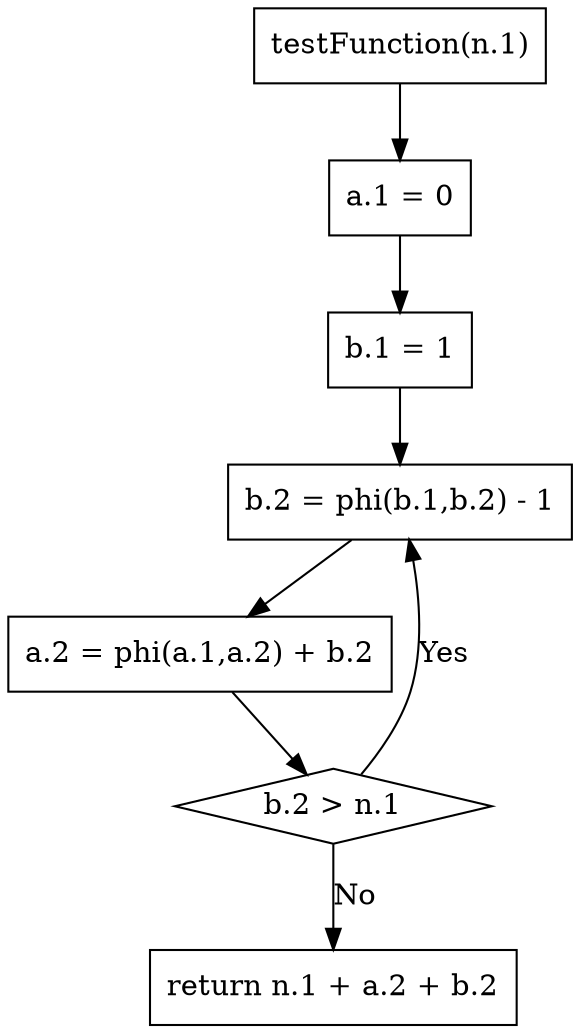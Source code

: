 digraph "gr" {
"1" ["label"="testFunction(n.1)","shape"="box"]
"2" ["label"="a.1 = 0","shape"="box"]
"3" ["label"="b.1 = 1","shape"="box"]
"4" ["label"="b.2 = phi(b.1,b.2) - 1","shape"="box"]
"5" ["label"="a.2 = phi(a.1,a.2) + b.2","shape"="box"]
"6" ["label"="b.2 > n.1","shape"="diamond"]
"7" ["label"="return n.1 + a.2 + b.2","shape"="box"]
"1" -> "2" ["label"=""]
"2" -> "3" ["label"=""]
"3" -> "4" ["label"=""]
"4" -> "5" ["label"=""]
"5" -> "6" ["label"=""]
"6" -> "4" ["label"="Yes"]
"6" -> "7" ["label"="No"]
}